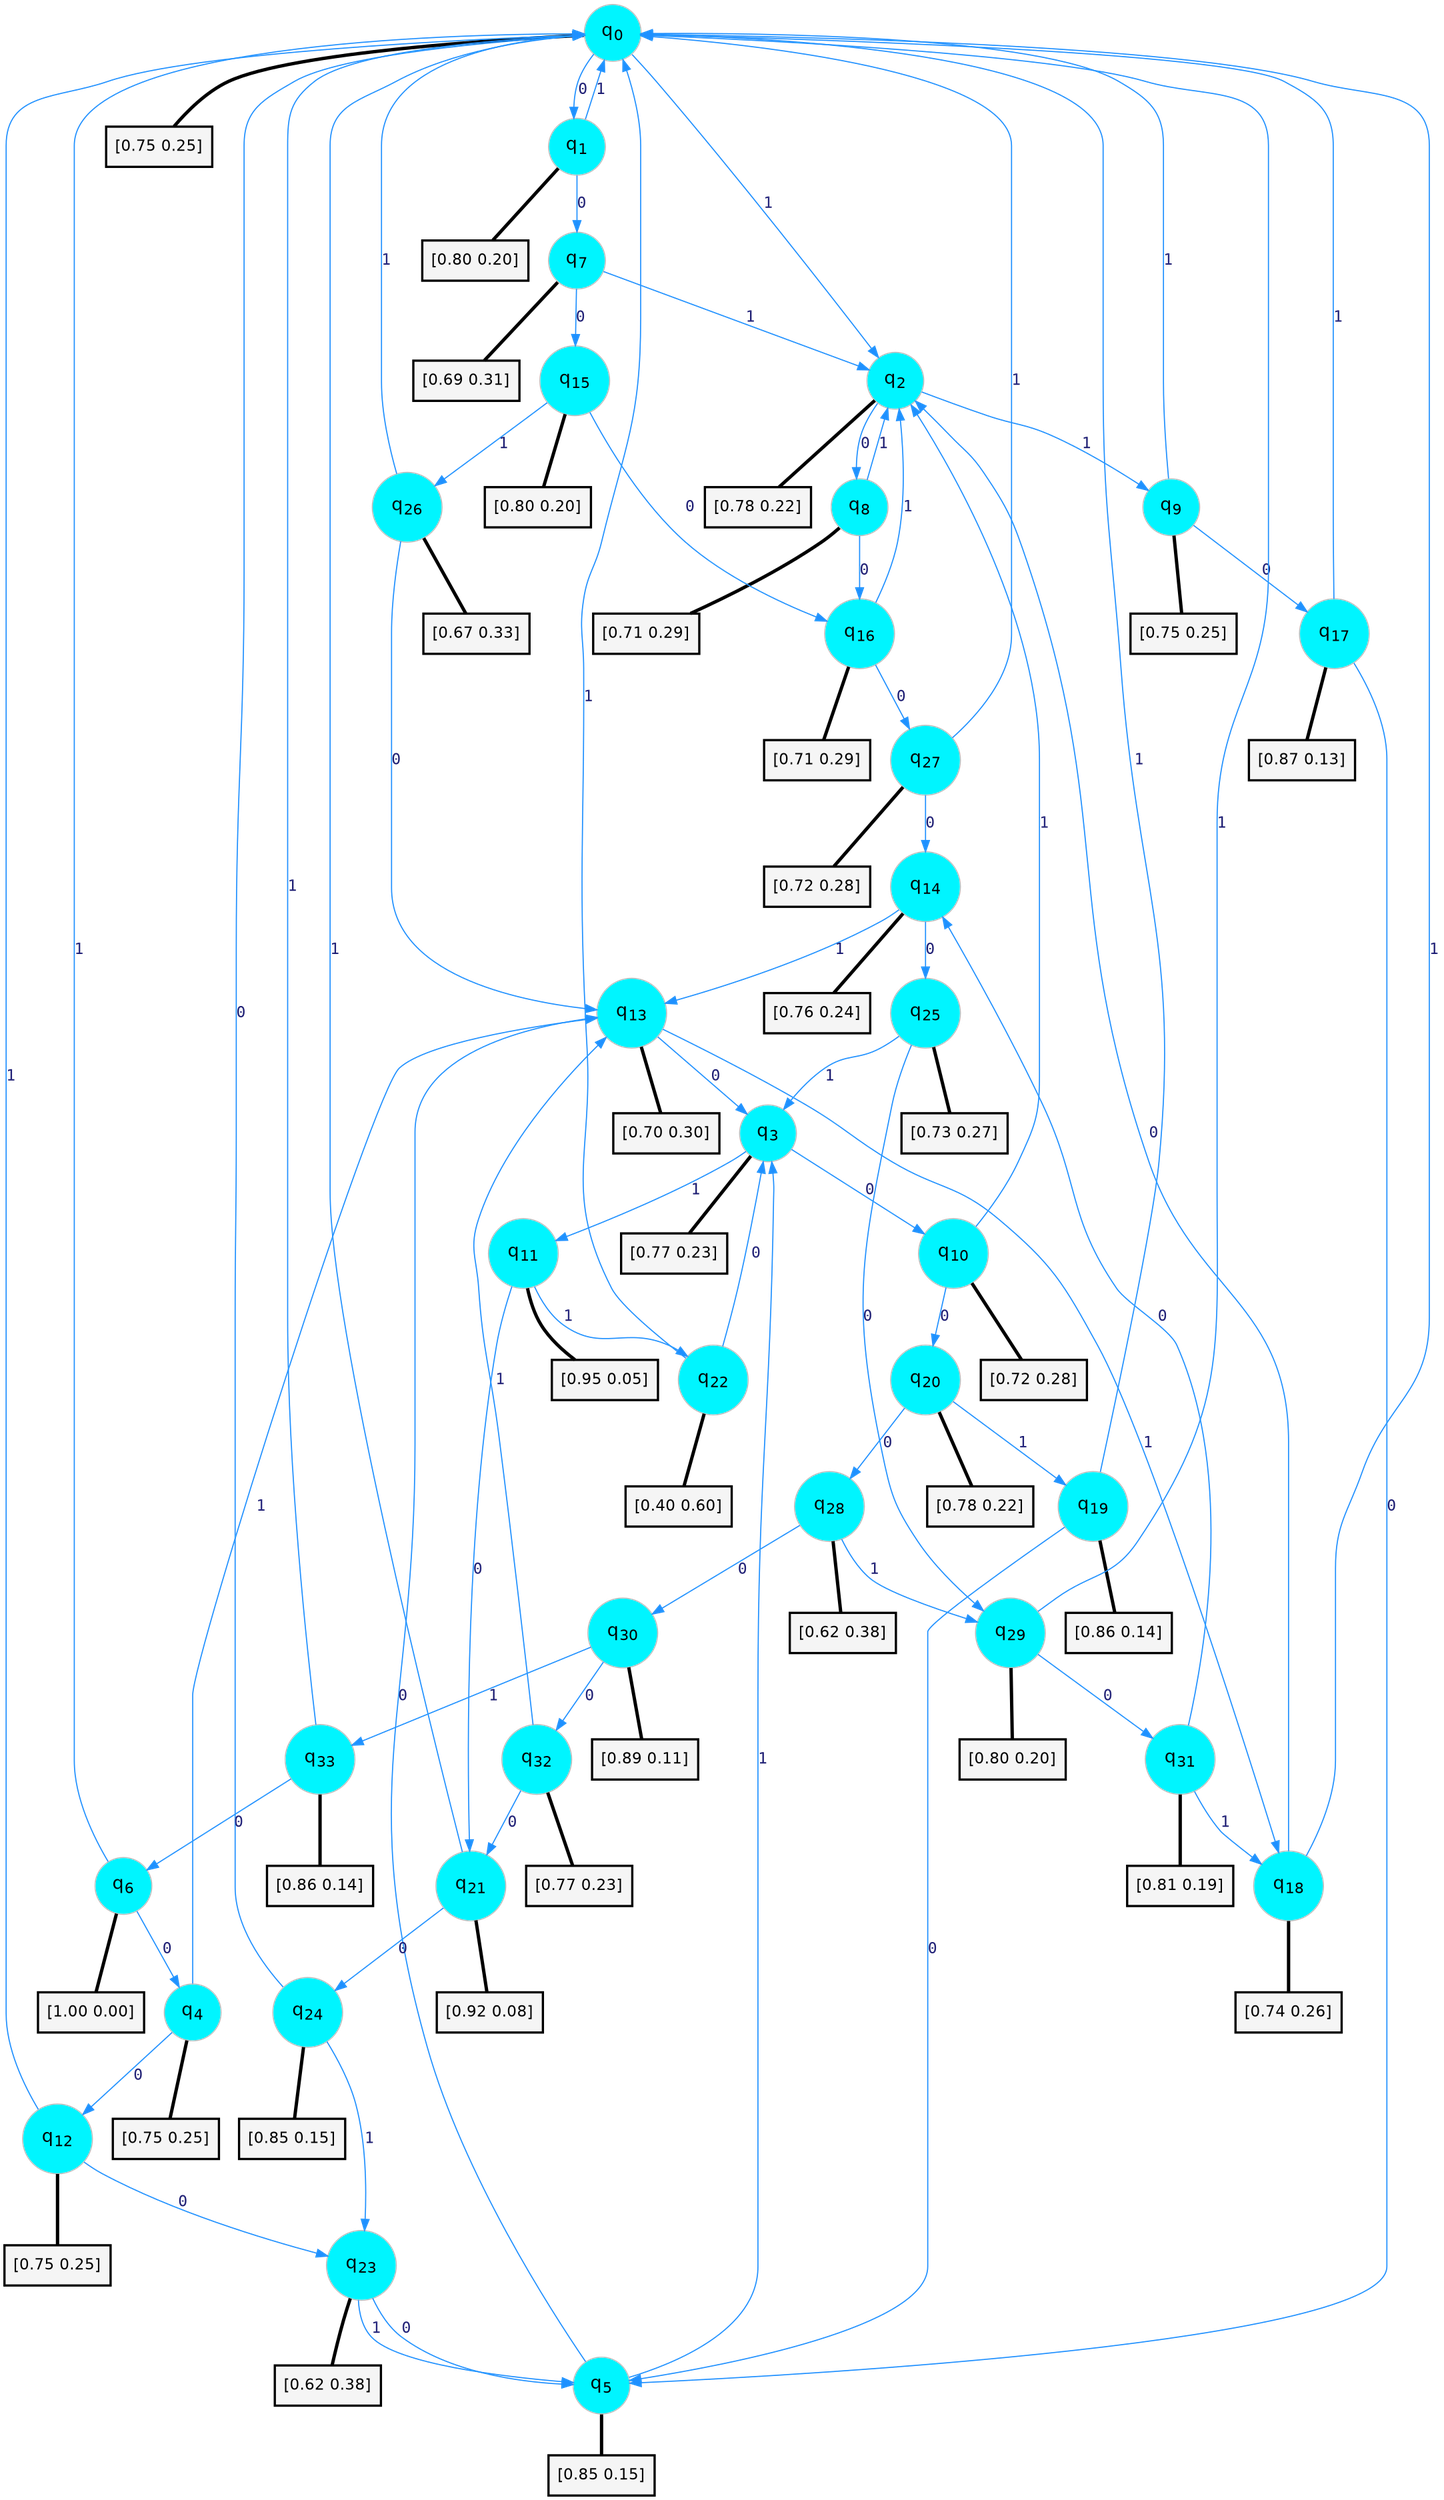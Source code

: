 digraph G {
graph [
bgcolor=transparent, dpi=300, rankdir=TD, size="40,25"];
node [
color=gray, fillcolor=turquoise1, fontcolor=black, fontname=Helvetica, fontsize=16, fontweight=bold, shape=circle, style=filled];
edge [
arrowsize=1, color=dodgerblue1, fontcolor=midnightblue, fontname=courier, fontweight=bold, penwidth=1, style=solid, weight=20];
0[label=<q<SUB>0</SUB>>];
1[label=<q<SUB>1</SUB>>];
2[label=<q<SUB>2</SUB>>];
3[label=<q<SUB>3</SUB>>];
4[label=<q<SUB>4</SUB>>];
5[label=<q<SUB>5</SUB>>];
6[label=<q<SUB>6</SUB>>];
7[label=<q<SUB>7</SUB>>];
8[label=<q<SUB>8</SUB>>];
9[label=<q<SUB>9</SUB>>];
10[label=<q<SUB>10</SUB>>];
11[label=<q<SUB>11</SUB>>];
12[label=<q<SUB>12</SUB>>];
13[label=<q<SUB>13</SUB>>];
14[label=<q<SUB>14</SUB>>];
15[label=<q<SUB>15</SUB>>];
16[label=<q<SUB>16</SUB>>];
17[label=<q<SUB>17</SUB>>];
18[label=<q<SUB>18</SUB>>];
19[label=<q<SUB>19</SUB>>];
20[label=<q<SUB>20</SUB>>];
21[label=<q<SUB>21</SUB>>];
22[label=<q<SUB>22</SUB>>];
23[label=<q<SUB>23</SUB>>];
24[label=<q<SUB>24</SUB>>];
25[label=<q<SUB>25</SUB>>];
26[label=<q<SUB>26</SUB>>];
27[label=<q<SUB>27</SUB>>];
28[label=<q<SUB>28</SUB>>];
29[label=<q<SUB>29</SUB>>];
30[label=<q<SUB>30</SUB>>];
31[label=<q<SUB>31</SUB>>];
32[label=<q<SUB>32</SUB>>];
33[label=<q<SUB>33</SUB>>];
34[label="[0.75 0.25]", shape=box,fontcolor=black, fontname=Helvetica, fontsize=14, penwidth=2, fillcolor=whitesmoke,color=black];
35[label="[0.80 0.20]", shape=box,fontcolor=black, fontname=Helvetica, fontsize=14, penwidth=2, fillcolor=whitesmoke,color=black];
36[label="[0.78 0.22]", shape=box,fontcolor=black, fontname=Helvetica, fontsize=14, penwidth=2, fillcolor=whitesmoke,color=black];
37[label="[0.77 0.23]", shape=box,fontcolor=black, fontname=Helvetica, fontsize=14, penwidth=2, fillcolor=whitesmoke,color=black];
38[label="[0.75 0.25]", shape=box,fontcolor=black, fontname=Helvetica, fontsize=14, penwidth=2, fillcolor=whitesmoke,color=black];
39[label="[0.85 0.15]", shape=box,fontcolor=black, fontname=Helvetica, fontsize=14, penwidth=2, fillcolor=whitesmoke,color=black];
40[label="[1.00 0.00]", shape=box,fontcolor=black, fontname=Helvetica, fontsize=14, penwidth=2, fillcolor=whitesmoke,color=black];
41[label="[0.69 0.31]", shape=box,fontcolor=black, fontname=Helvetica, fontsize=14, penwidth=2, fillcolor=whitesmoke,color=black];
42[label="[0.71 0.29]", shape=box,fontcolor=black, fontname=Helvetica, fontsize=14, penwidth=2, fillcolor=whitesmoke,color=black];
43[label="[0.75 0.25]", shape=box,fontcolor=black, fontname=Helvetica, fontsize=14, penwidth=2, fillcolor=whitesmoke,color=black];
44[label="[0.72 0.28]", shape=box,fontcolor=black, fontname=Helvetica, fontsize=14, penwidth=2, fillcolor=whitesmoke,color=black];
45[label="[0.95 0.05]", shape=box,fontcolor=black, fontname=Helvetica, fontsize=14, penwidth=2, fillcolor=whitesmoke,color=black];
46[label="[0.75 0.25]", shape=box,fontcolor=black, fontname=Helvetica, fontsize=14, penwidth=2, fillcolor=whitesmoke,color=black];
47[label="[0.70 0.30]", shape=box,fontcolor=black, fontname=Helvetica, fontsize=14, penwidth=2, fillcolor=whitesmoke,color=black];
48[label="[0.76 0.24]", shape=box,fontcolor=black, fontname=Helvetica, fontsize=14, penwidth=2, fillcolor=whitesmoke,color=black];
49[label="[0.80 0.20]", shape=box,fontcolor=black, fontname=Helvetica, fontsize=14, penwidth=2, fillcolor=whitesmoke,color=black];
50[label="[0.71 0.29]", shape=box,fontcolor=black, fontname=Helvetica, fontsize=14, penwidth=2, fillcolor=whitesmoke,color=black];
51[label="[0.87 0.13]", shape=box,fontcolor=black, fontname=Helvetica, fontsize=14, penwidth=2, fillcolor=whitesmoke,color=black];
52[label="[0.74 0.26]", shape=box,fontcolor=black, fontname=Helvetica, fontsize=14, penwidth=2, fillcolor=whitesmoke,color=black];
53[label="[0.86 0.14]", shape=box,fontcolor=black, fontname=Helvetica, fontsize=14, penwidth=2, fillcolor=whitesmoke,color=black];
54[label="[0.78 0.22]", shape=box,fontcolor=black, fontname=Helvetica, fontsize=14, penwidth=2, fillcolor=whitesmoke,color=black];
55[label="[0.92 0.08]", shape=box,fontcolor=black, fontname=Helvetica, fontsize=14, penwidth=2, fillcolor=whitesmoke,color=black];
56[label="[0.40 0.60]", shape=box,fontcolor=black, fontname=Helvetica, fontsize=14, penwidth=2, fillcolor=whitesmoke,color=black];
57[label="[0.62 0.38]", shape=box,fontcolor=black, fontname=Helvetica, fontsize=14, penwidth=2, fillcolor=whitesmoke,color=black];
58[label="[0.85 0.15]", shape=box,fontcolor=black, fontname=Helvetica, fontsize=14, penwidth=2, fillcolor=whitesmoke,color=black];
59[label="[0.73 0.27]", shape=box,fontcolor=black, fontname=Helvetica, fontsize=14, penwidth=2, fillcolor=whitesmoke,color=black];
60[label="[0.67 0.33]", shape=box,fontcolor=black, fontname=Helvetica, fontsize=14, penwidth=2, fillcolor=whitesmoke,color=black];
61[label="[0.72 0.28]", shape=box,fontcolor=black, fontname=Helvetica, fontsize=14, penwidth=2, fillcolor=whitesmoke,color=black];
62[label="[0.62 0.38]", shape=box,fontcolor=black, fontname=Helvetica, fontsize=14, penwidth=2, fillcolor=whitesmoke,color=black];
63[label="[0.80 0.20]", shape=box,fontcolor=black, fontname=Helvetica, fontsize=14, penwidth=2, fillcolor=whitesmoke,color=black];
64[label="[0.89 0.11]", shape=box,fontcolor=black, fontname=Helvetica, fontsize=14, penwidth=2, fillcolor=whitesmoke,color=black];
65[label="[0.81 0.19]", shape=box,fontcolor=black, fontname=Helvetica, fontsize=14, penwidth=2, fillcolor=whitesmoke,color=black];
66[label="[0.77 0.23]", shape=box,fontcolor=black, fontname=Helvetica, fontsize=14, penwidth=2, fillcolor=whitesmoke,color=black];
67[label="[0.86 0.14]", shape=box,fontcolor=black, fontname=Helvetica, fontsize=14, penwidth=2, fillcolor=whitesmoke,color=black];
0->1 [label=0];
0->2 [label=1];
0->34 [arrowhead=none, penwidth=3,color=black];
1->7 [label=0];
1->0 [label=1];
1->35 [arrowhead=none, penwidth=3,color=black];
2->8 [label=0];
2->9 [label=1];
2->36 [arrowhead=none, penwidth=3,color=black];
3->10 [label=0];
3->11 [label=1];
3->37 [arrowhead=none, penwidth=3,color=black];
4->12 [label=0];
4->13 [label=1];
4->38 [arrowhead=none, penwidth=3,color=black];
5->13 [label=0];
5->3 [label=1];
5->39 [arrowhead=none, penwidth=3,color=black];
6->4 [label=0];
6->0 [label=1];
6->40 [arrowhead=none, penwidth=3,color=black];
7->15 [label=0];
7->2 [label=1];
7->41 [arrowhead=none, penwidth=3,color=black];
8->16 [label=0];
8->2 [label=1];
8->42 [arrowhead=none, penwidth=3,color=black];
9->17 [label=0];
9->0 [label=1];
9->43 [arrowhead=none, penwidth=3,color=black];
10->20 [label=0];
10->2 [label=1];
10->44 [arrowhead=none, penwidth=3,color=black];
11->21 [label=0];
11->22 [label=1];
11->45 [arrowhead=none, penwidth=3,color=black];
12->23 [label=0];
12->0 [label=1];
12->46 [arrowhead=none, penwidth=3,color=black];
13->3 [label=0];
13->18 [label=1];
13->47 [arrowhead=none, penwidth=3,color=black];
14->25 [label=0];
14->13 [label=1];
14->48 [arrowhead=none, penwidth=3,color=black];
15->16 [label=0];
15->26 [label=1];
15->49 [arrowhead=none, penwidth=3,color=black];
16->27 [label=0];
16->2 [label=1];
16->50 [arrowhead=none, penwidth=3,color=black];
17->5 [label=0];
17->0 [label=1];
17->51 [arrowhead=none, penwidth=3,color=black];
18->2 [label=0];
18->0 [label=1];
18->52 [arrowhead=none, penwidth=3,color=black];
19->5 [label=0];
19->0 [label=1];
19->53 [arrowhead=none, penwidth=3,color=black];
20->28 [label=0];
20->19 [label=1];
20->54 [arrowhead=none, penwidth=3,color=black];
21->24 [label=0];
21->0 [label=1];
21->55 [arrowhead=none, penwidth=3,color=black];
22->3 [label=0];
22->0 [label=1];
22->56 [arrowhead=none, penwidth=3,color=black];
23->5 [label=0];
23->5 [label=1];
23->57 [arrowhead=none, penwidth=3,color=black];
24->0 [label=0];
24->23 [label=1];
24->58 [arrowhead=none, penwidth=3,color=black];
25->29 [label=0];
25->3 [label=1];
25->59 [arrowhead=none, penwidth=3,color=black];
26->13 [label=0];
26->0 [label=1];
26->60 [arrowhead=none, penwidth=3,color=black];
27->14 [label=0];
27->0 [label=1];
27->61 [arrowhead=none, penwidth=3,color=black];
28->30 [label=0];
28->29 [label=1];
28->62 [arrowhead=none, penwidth=3,color=black];
29->31 [label=0];
29->0 [label=1];
29->63 [arrowhead=none, penwidth=3,color=black];
30->32 [label=0];
30->33 [label=1];
30->64 [arrowhead=none, penwidth=3,color=black];
31->14 [label=0];
31->18 [label=1];
31->65 [arrowhead=none, penwidth=3,color=black];
32->21 [label=0];
32->13 [label=1];
32->66 [arrowhead=none, penwidth=3,color=black];
33->6 [label=0];
33->0 [label=1];
33->67 [arrowhead=none, penwidth=3,color=black];
}
